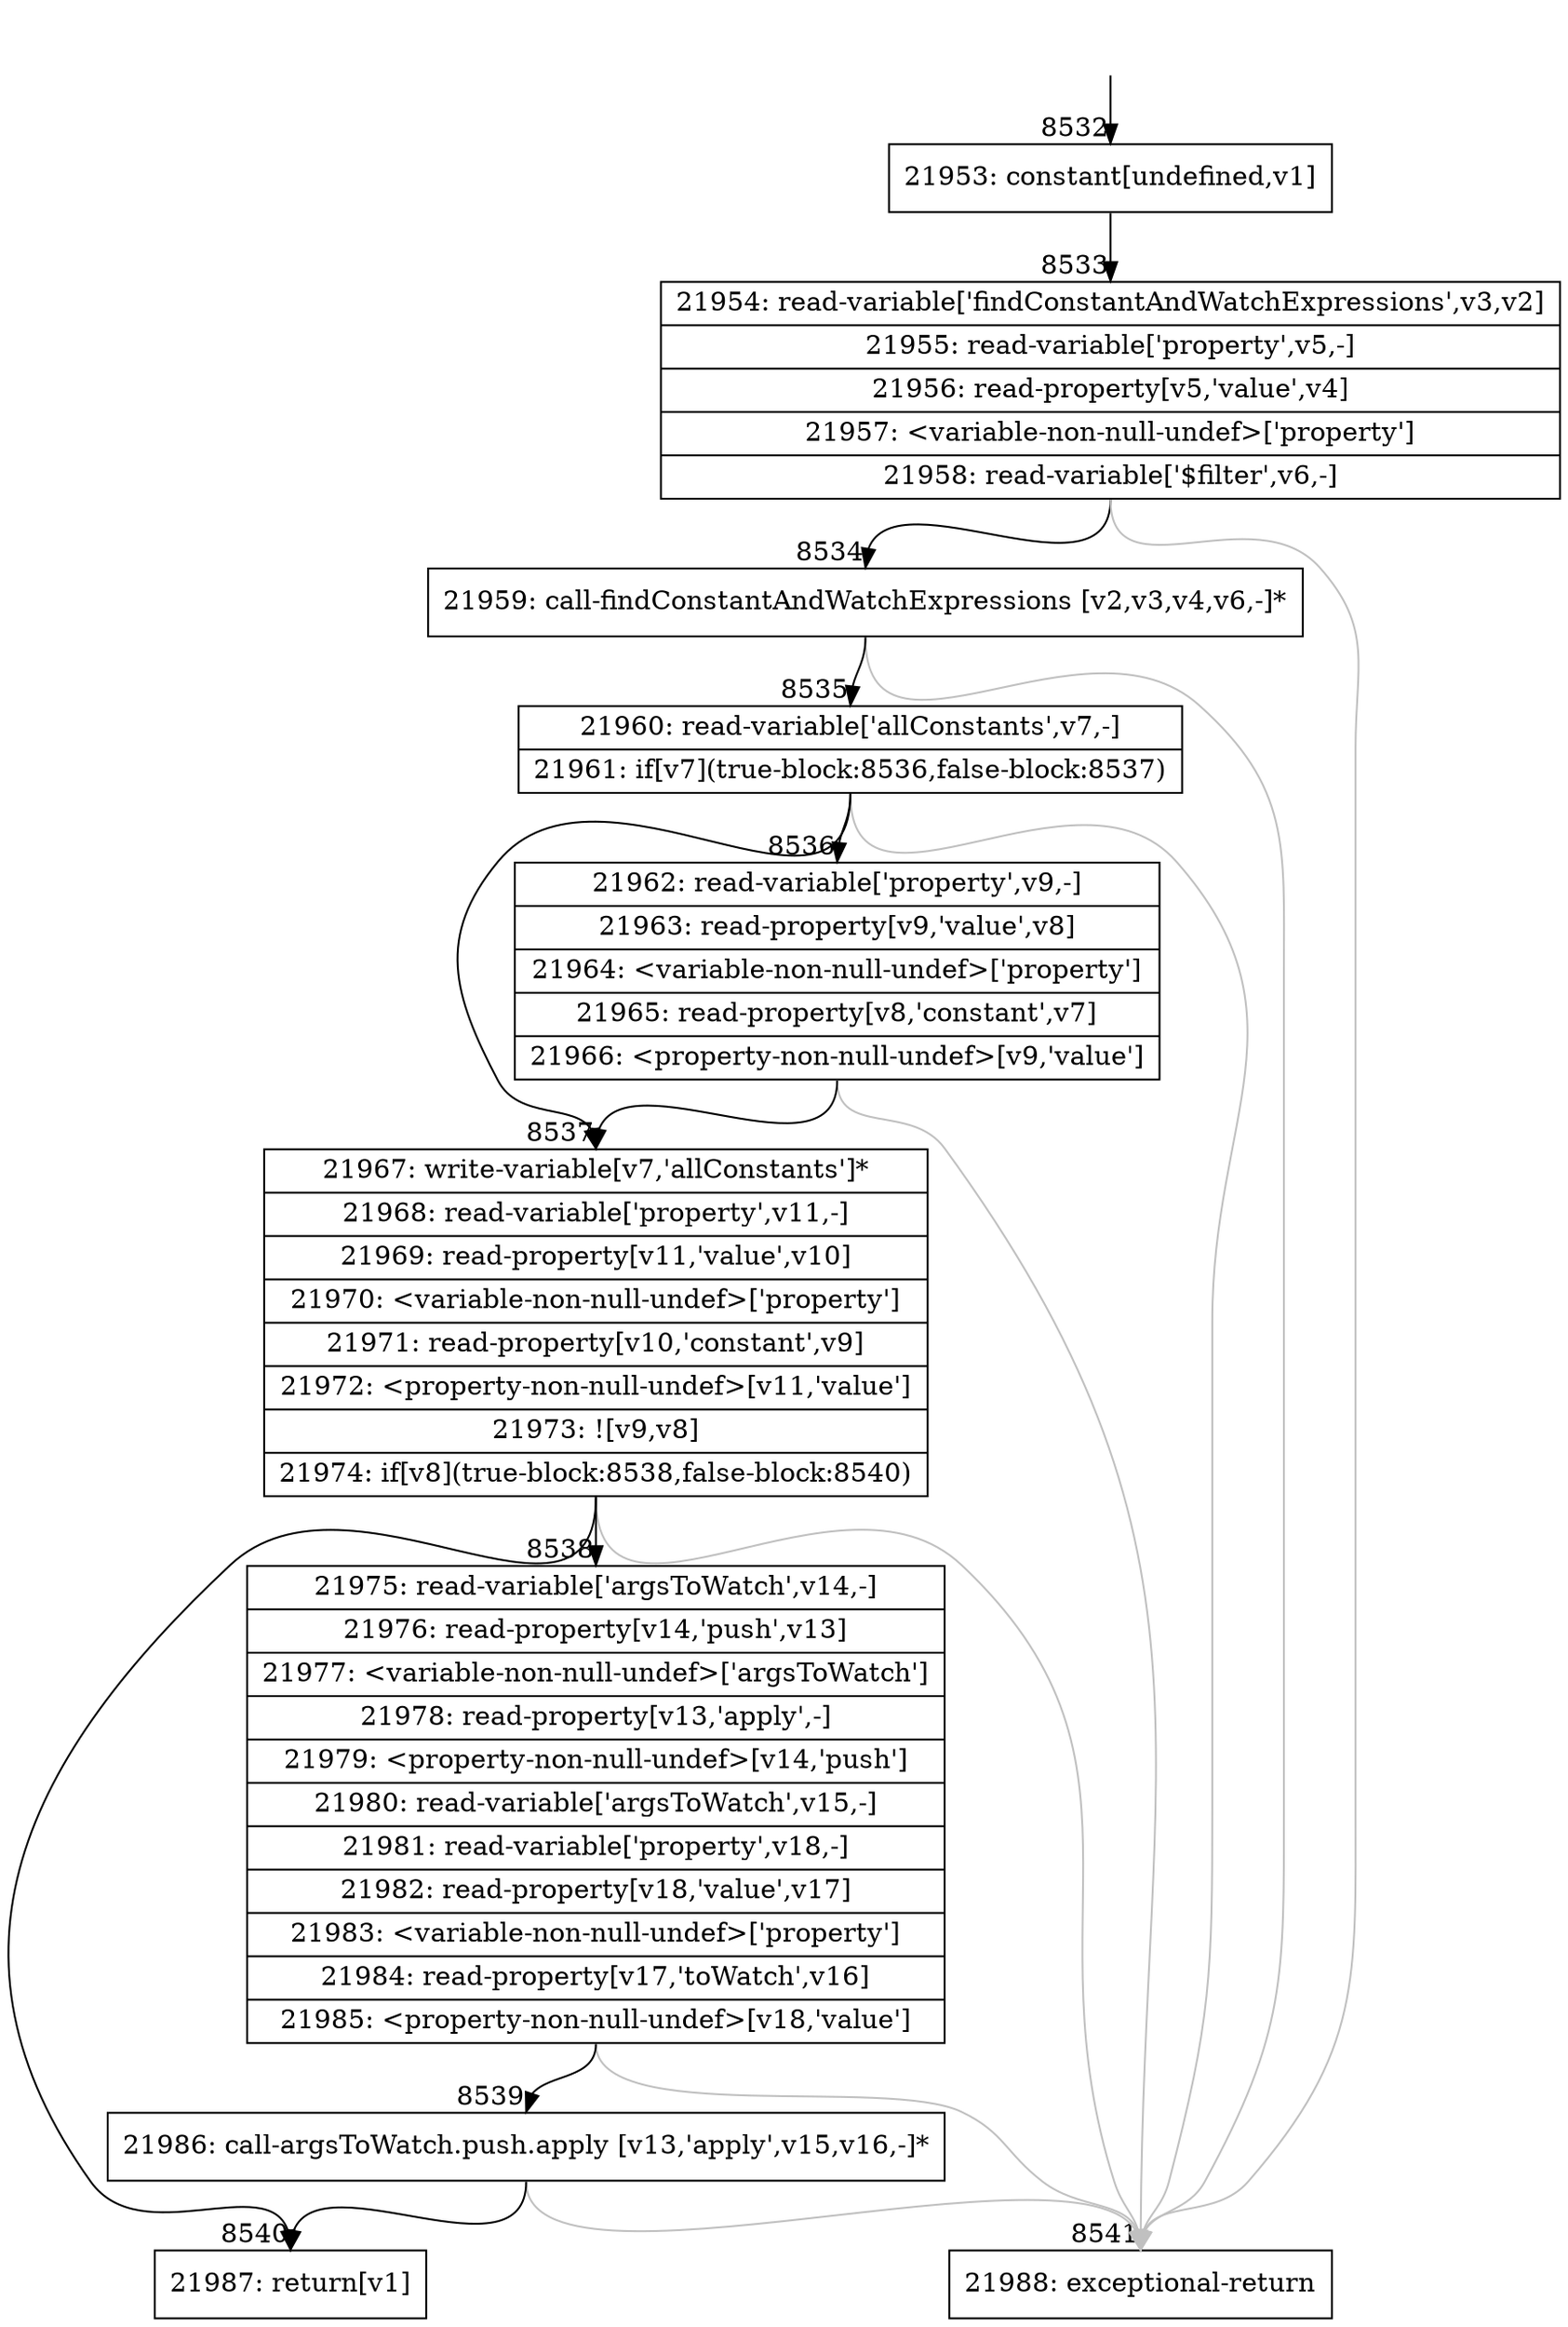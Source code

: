 digraph {
rankdir="TD"
BB_entry631[shape=none,label=""];
BB_entry631 -> BB8532 [tailport=s, headport=n, headlabel="    8532"]
BB8532 [shape=record label="{21953: constant[undefined,v1]}" ] 
BB8532 -> BB8533 [tailport=s, headport=n, headlabel="      8533"]
BB8533 [shape=record label="{21954: read-variable['findConstantAndWatchExpressions',v3,v2]|21955: read-variable['property',v5,-]|21956: read-property[v5,'value',v4]|21957: \<variable-non-null-undef\>['property']|21958: read-variable['$filter',v6,-]}" ] 
BB8533 -> BB8534 [tailport=s, headport=n, headlabel="      8534"]
BB8533 -> BB8541 [tailport=s, headport=n, color=gray, headlabel="      8541"]
BB8534 [shape=record label="{21959: call-findConstantAndWatchExpressions [v2,v3,v4,v6,-]*}" ] 
BB8534 -> BB8535 [tailport=s, headport=n, headlabel="      8535"]
BB8534 -> BB8541 [tailport=s, headport=n, color=gray]
BB8535 [shape=record label="{21960: read-variable['allConstants',v7,-]|21961: if[v7](true-block:8536,false-block:8537)}" ] 
BB8535 -> BB8537 [tailport=s, headport=n, headlabel="      8537"]
BB8535 -> BB8536 [tailport=s, headport=n, headlabel="      8536"]
BB8535 -> BB8541 [tailport=s, headport=n, color=gray]
BB8536 [shape=record label="{21962: read-variable['property',v9,-]|21963: read-property[v9,'value',v8]|21964: \<variable-non-null-undef\>['property']|21965: read-property[v8,'constant',v7]|21966: \<property-non-null-undef\>[v9,'value']}" ] 
BB8536 -> BB8537 [tailport=s, headport=n]
BB8536 -> BB8541 [tailport=s, headport=n, color=gray]
BB8537 [shape=record label="{21967: write-variable[v7,'allConstants']*|21968: read-variable['property',v11,-]|21969: read-property[v11,'value',v10]|21970: \<variable-non-null-undef\>['property']|21971: read-property[v10,'constant',v9]|21972: \<property-non-null-undef\>[v11,'value']|21973: ![v9,v8]|21974: if[v8](true-block:8538,false-block:8540)}" ] 
BB8537 -> BB8538 [tailport=s, headport=n, headlabel="      8538"]
BB8537 -> BB8540 [tailport=s, headport=n, headlabel="      8540"]
BB8537 -> BB8541 [tailport=s, headport=n, color=gray]
BB8538 [shape=record label="{21975: read-variable['argsToWatch',v14,-]|21976: read-property[v14,'push',v13]|21977: \<variable-non-null-undef\>['argsToWatch']|21978: read-property[v13,'apply',-]|21979: \<property-non-null-undef\>[v14,'push']|21980: read-variable['argsToWatch',v15,-]|21981: read-variable['property',v18,-]|21982: read-property[v18,'value',v17]|21983: \<variable-non-null-undef\>['property']|21984: read-property[v17,'toWatch',v16]|21985: \<property-non-null-undef\>[v18,'value']}" ] 
BB8538 -> BB8539 [tailport=s, headport=n, headlabel="      8539"]
BB8538 -> BB8541 [tailport=s, headport=n, color=gray]
BB8539 [shape=record label="{21986: call-argsToWatch.push.apply [v13,'apply',v15,v16,-]*}" ] 
BB8539 -> BB8540 [tailport=s, headport=n]
BB8539 -> BB8541 [tailport=s, headport=n, color=gray]
BB8540 [shape=record label="{21987: return[v1]}" ] 
BB8541 [shape=record label="{21988: exceptional-return}" ] 
//#$~ 13051
}
